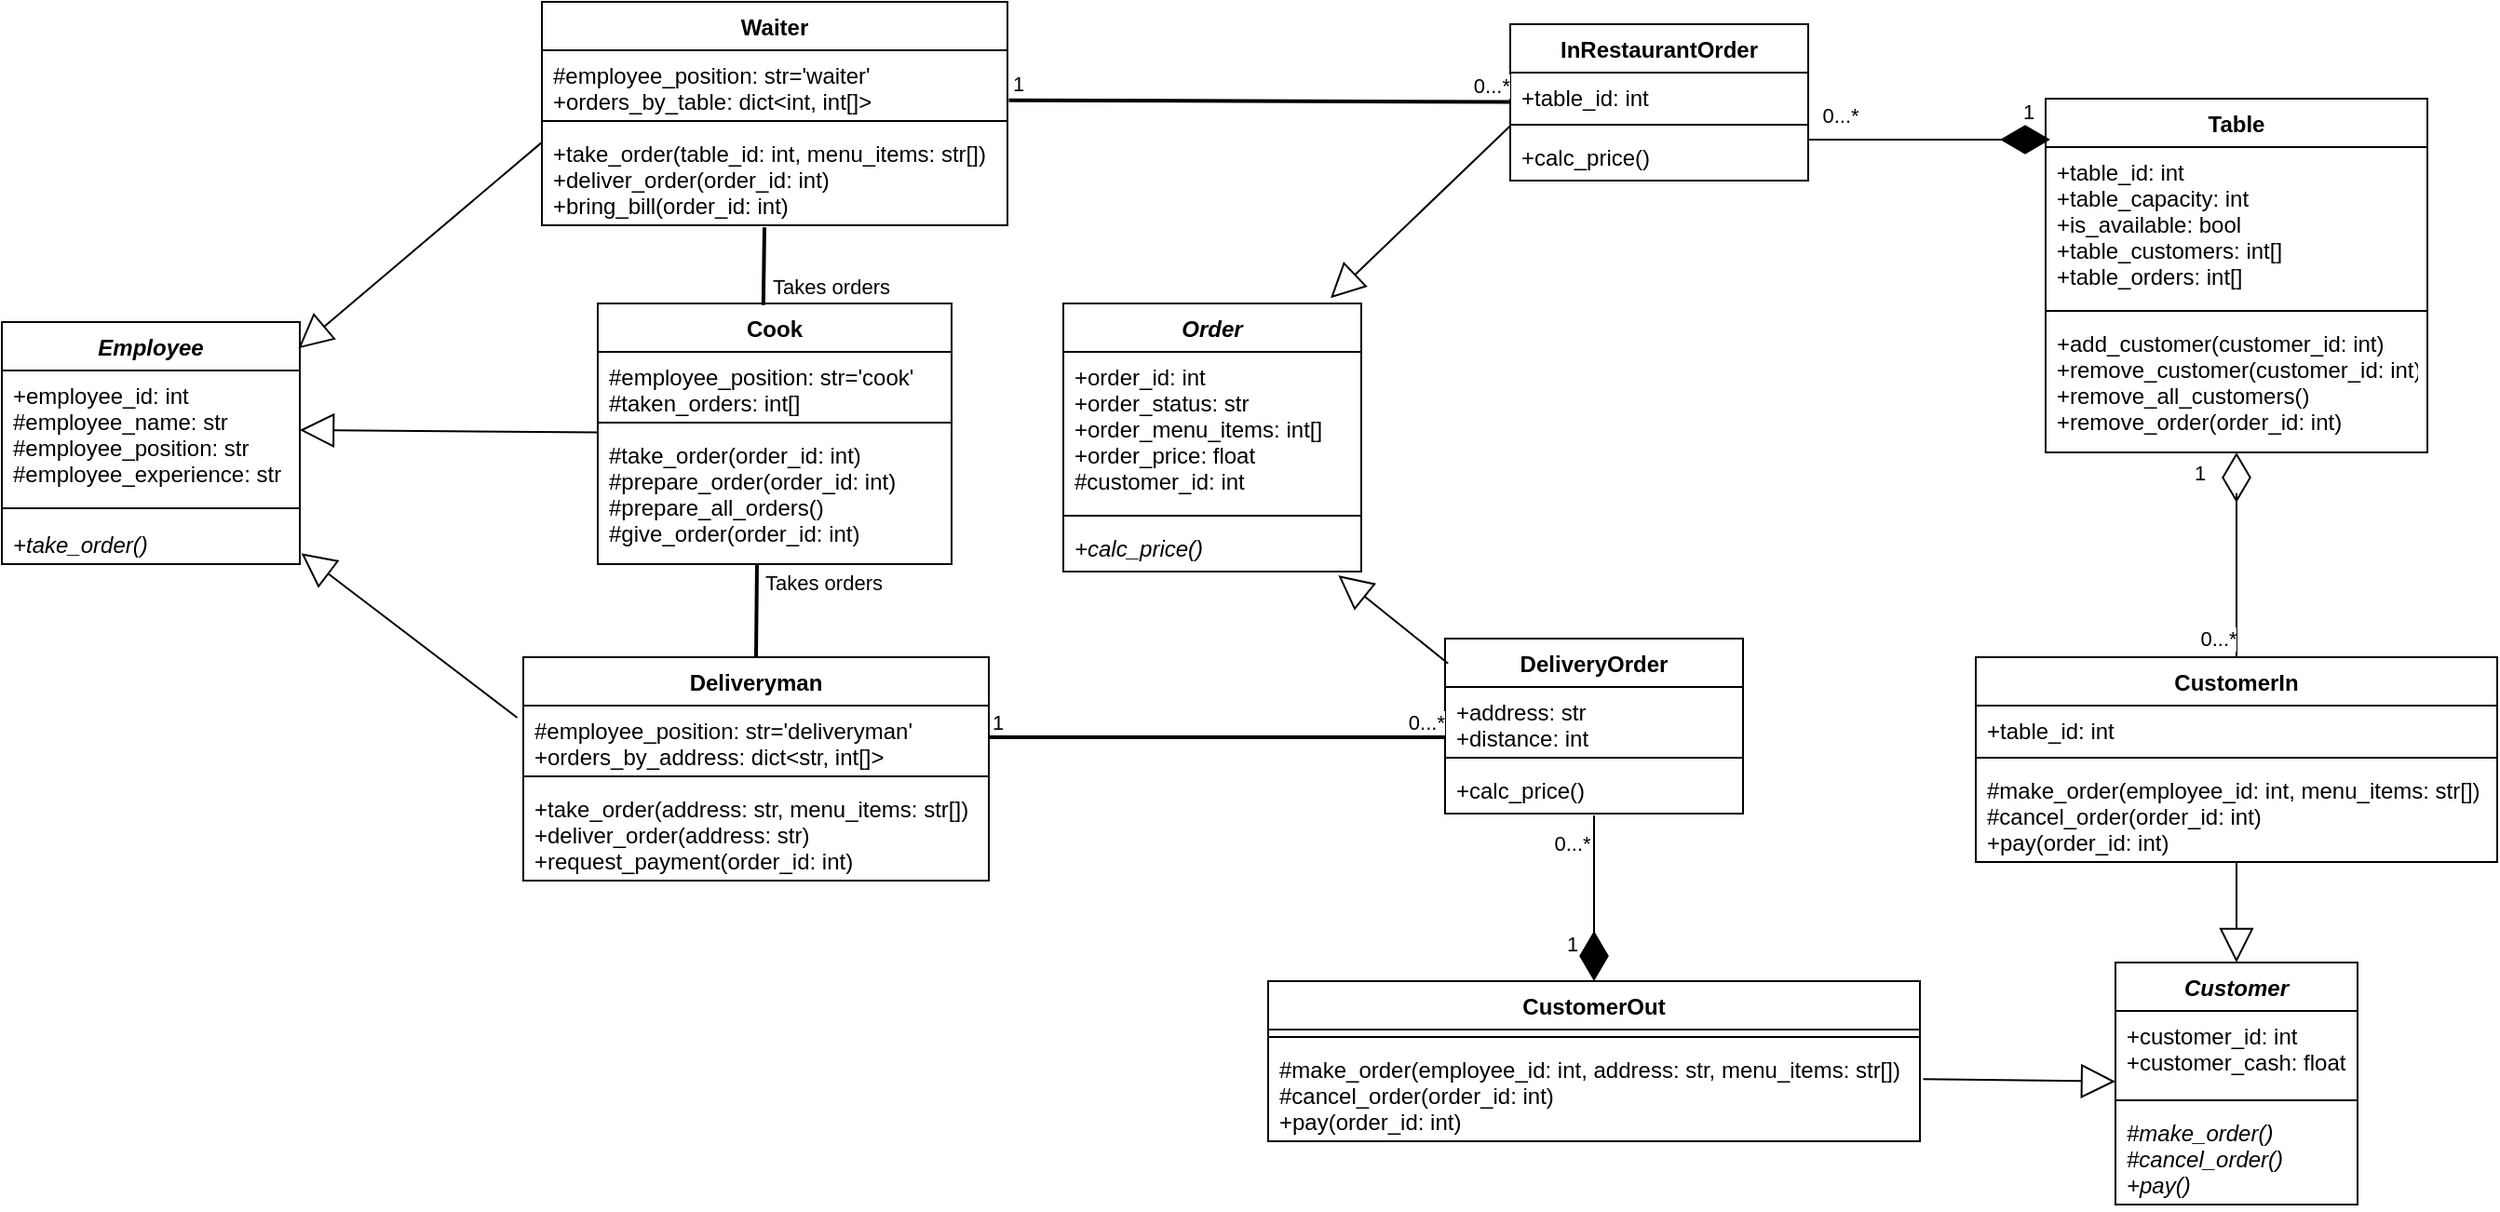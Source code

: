 <mxfile version="14.6.11" type="google"><diagram id="hn2nhl_K9cqMoAhH2M-p" name="Page-1"><mxGraphModel dx="2131" dy="954" grid="1" gridSize="10" guides="1" tooltips="1" connect="1" arrows="1" fold="1" page="0" pageScale="1" pageWidth="827" pageHeight="1169" math="0" shadow="0"><root><mxCell id="0"/><mxCell id="1" parent="0"/><mxCell id="pMGi0daorxB4eex9DLwy-5" value="CustomerIn" style="swimlane;fontStyle=1;align=center;verticalAlign=top;childLayout=stackLayout;horizontal=1;startSize=26;horizontalStack=0;resizeParent=1;resizeParentMax=0;resizeLast=0;collapsible=1;marginBottom=0;" parent="1" vertex="1"><mxGeometry x="50" y="140" width="280" height="110" as="geometry"/></mxCell><mxCell id="pMGi0daorxB4eex9DLwy-6" value="+table_id: int&#xA;" style="text;strokeColor=none;fillColor=none;align=left;verticalAlign=top;spacingLeft=4;spacingRight=4;overflow=hidden;rotatable=0;points=[[0,0.5],[1,0.5]];portConstraint=eastwest;" parent="pMGi0daorxB4eex9DLwy-5" vertex="1"><mxGeometry y="26" width="280" height="24" as="geometry"/></mxCell><mxCell id="pMGi0daorxB4eex9DLwy-7" value="" style="line;strokeWidth=1;fillColor=none;align=left;verticalAlign=middle;spacingTop=-1;spacingLeft=3;spacingRight=3;rotatable=0;labelPosition=right;points=[];portConstraint=eastwest;" parent="pMGi0daorxB4eex9DLwy-5" vertex="1"><mxGeometry y="50" width="280" height="8" as="geometry"/></mxCell><mxCell id="pMGi0daorxB4eex9DLwy-8" value="#make_order(employee_id: int, menu_items: str[])&#xA;#cancel_order(order_id: int)&#xA;+pay(order_id: int)&#xA;&#xA;" style="text;strokeColor=none;fillColor=none;align=left;verticalAlign=top;spacingLeft=4;spacingRight=4;overflow=hidden;rotatable=0;points=[[0,0.5],[1,0.5]];portConstraint=eastwest;" parent="pMGi0daorxB4eex9DLwy-5" vertex="1"><mxGeometry y="58" width="280" height="52" as="geometry"/></mxCell><mxCell id="pMGi0daorxB4eex9DLwy-9" value="Employee" style="swimlane;fontStyle=3;align=center;verticalAlign=top;childLayout=stackLayout;horizontal=1;startSize=26;horizontalStack=0;resizeParent=1;resizeParentMax=0;resizeLast=0;collapsible=1;marginBottom=0;" parent="1" vertex="1"><mxGeometry x="-1010" y="-40" width="160" height="130" as="geometry"/></mxCell><mxCell id="pMGi0daorxB4eex9DLwy-10" value="+employee_id: int&#xA;#employee_name: str&#xA;#employee_position: str&#xA;#employee_experience: str&#xA;" style="text;strokeColor=none;fillColor=none;align=left;verticalAlign=top;spacingLeft=4;spacingRight=4;overflow=hidden;rotatable=0;points=[[0,0.5],[1,0.5]];portConstraint=eastwest;" parent="pMGi0daorxB4eex9DLwy-9" vertex="1"><mxGeometry y="26" width="160" height="64" as="geometry"/></mxCell><mxCell id="pMGi0daorxB4eex9DLwy-11" value="" style="line;strokeWidth=1;fillColor=none;align=left;verticalAlign=middle;spacingTop=-1;spacingLeft=3;spacingRight=3;rotatable=0;labelPosition=right;points=[];portConstraint=eastwest;" parent="pMGi0daorxB4eex9DLwy-9" vertex="1"><mxGeometry y="90" width="160" height="20" as="geometry"/></mxCell><mxCell id="Cu-QPE84Rg5uFD7xWTTv-6" value="&lt;i&gt;+take_order()&lt;/i&gt;" style="text;html=1;align=left;verticalAlign=middle;resizable=0;points=[];autosize=1;strokeColor=none;spacingLeft=4;spacingRight=4;" parent="pMGi0daorxB4eex9DLwy-9" vertex="1"><mxGeometry y="110" width="160" height="20" as="geometry"/></mxCell><mxCell id="pMGi0daorxB4eex9DLwy-13" value="Waiter" style="swimlane;fontStyle=1;align=center;verticalAlign=top;childLayout=stackLayout;horizontal=1;startSize=26;horizontalStack=0;resizeParent=1;resizeParentMax=0;resizeLast=0;collapsible=1;marginBottom=0;" parent="1" vertex="1"><mxGeometry x="-720" y="-212" width="250" height="120" as="geometry"/></mxCell><mxCell id="pMGi0daorxB4eex9DLwy-14" value="#employee_position: str='waiter'&#xA;+orders_by_table: dict&lt;int, int[]&gt;&#xA;" style="text;strokeColor=none;fillColor=none;align=left;verticalAlign=top;spacingLeft=4;spacingRight=4;overflow=hidden;rotatable=0;points=[[0,0.5],[1,0.5]];portConstraint=eastwest;" parent="pMGi0daorxB4eex9DLwy-13" vertex="1"><mxGeometry y="26" width="250" height="34" as="geometry"/></mxCell><mxCell id="pMGi0daorxB4eex9DLwy-15" value="" style="line;strokeWidth=1;fillColor=none;align=left;verticalAlign=middle;spacingTop=-1;spacingLeft=3;spacingRight=3;rotatable=0;labelPosition=right;points=[];portConstraint=eastwest;" parent="pMGi0daorxB4eex9DLwy-13" vertex="1"><mxGeometry y="60" width="250" height="8" as="geometry"/></mxCell><mxCell id="pMGi0daorxB4eex9DLwy-16" value="+take_order(table_id: int, menu_items: str[])&#xA;+deliver_order(order_id: int)&#xA;+bring_bill(order_id: int)&#xA;&#xA;" style="text;strokeColor=none;fillColor=none;align=left;verticalAlign=top;spacingLeft=4;spacingRight=4;overflow=hidden;rotatable=0;points=[[0,0.5],[1,0.5]];portConstraint=eastwest;" parent="pMGi0daorxB4eex9DLwy-13" vertex="1"><mxGeometry y="68" width="250" height="52" as="geometry"/></mxCell><mxCell id="pMGi0daorxB4eex9DLwy-17" value="Deliveryman" style="swimlane;fontStyle=1;align=center;verticalAlign=top;childLayout=stackLayout;horizontal=1;startSize=26;horizontalStack=0;resizeParent=1;resizeParentMax=0;resizeLast=0;collapsible=1;marginBottom=0;" parent="1" vertex="1"><mxGeometry x="-730" y="140" width="250" height="120" as="geometry"/></mxCell><mxCell id="pMGi0daorxB4eex9DLwy-18" value="#employee_position: str='deliveryman'&#xA;+orders_by_address: dict&lt;str, int[]&gt;&#xA;" style="text;strokeColor=none;fillColor=none;align=left;verticalAlign=top;spacingLeft=4;spacingRight=4;overflow=hidden;rotatable=0;points=[[0,0.5],[1,0.5]];portConstraint=eastwest;" parent="pMGi0daorxB4eex9DLwy-17" vertex="1"><mxGeometry y="26" width="250" height="34" as="geometry"/></mxCell><mxCell id="pMGi0daorxB4eex9DLwy-19" value="" style="line;strokeWidth=1;fillColor=none;align=left;verticalAlign=middle;spacingTop=-1;spacingLeft=3;spacingRight=3;rotatable=0;labelPosition=right;points=[];portConstraint=eastwest;" parent="pMGi0daorxB4eex9DLwy-17" vertex="1"><mxGeometry y="60" width="250" height="8" as="geometry"/></mxCell><mxCell id="pMGi0daorxB4eex9DLwy-20" value="+take_order(address: str, menu_items: str[])&#xA;+deliver_order(address: str)&#xA;+request_payment(order_id: int)&#xA;&#xA;" style="text;strokeColor=none;fillColor=none;align=left;verticalAlign=top;spacingLeft=4;spacingRight=4;overflow=hidden;rotatable=0;points=[[0,0.5],[1,0.5]];portConstraint=eastwest;" parent="pMGi0daorxB4eex9DLwy-17" vertex="1"><mxGeometry y="68" width="250" height="52" as="geometry"/></mxCell><mxCell id="Cu-QPE84Rg5uFD7xWTTv-1" value="Cook" style="swimlane;fontStyle=1;align=center;verticalAlign=top;childLayout=stackLayout;horizontal=1;startSize=26;horizontalStack=0;resizeParent=1;resizeParentMax=0;resizeLast=0;collapsible=1;marginBottom=0;" parent="1" vertex="1"><mxGeometry x="-690" y="-50" width="190" height="140" as="geometry"/></mxCell><mxCell id="Cu-QPE84Rg5uFD7xWTTv-2" value="#employee_position: str='cook'&#xA;#taken_orders: int[]&#xA;" style="text;strokeColor=none;fillColor=none;align=left;verticalAlign=top;spacingLeft=4;spacingRight=4;overflow=hidden;rotatable=0;points=[[0,0.5],[1,0.5]];portConstraint=eastwest;" parent="Cu-QPE84Rg5uFD7xWTTv-1" vertex="1"><mxGeometry y="26" width="190" height="34" as="geometry"/></mxCell><mxCell id="Cu-QPE84Rg5uFD7xWTTv-3" value="" style="line;strokeWidth=1;fillColor=none;align=left;verticalAlign=middle;spacingTop=-1;spacingLeft=3;spacingRight=3;rotatable=0;labelPosition=right;points=[];portConstraint=eastwest;" parent="Cu-QPE84Rg5uFD7xWTTv-1" vertex="1"><mxGeometry y="60" width="190" height="8" as="geometry"/></mxCell><mxCell id="Cu-QPE84Rg5uFD7xWTTv-4" value="#take_order(order_id: int)&#xA;#prepare_order(order_id: int)&#xA;#prepare_all_orders()&#xA;#give_order(order_id: int)&#xA;" style="text;strokeColor=none;fillColor=none;align=left;verticalAlign=top;spacingLeft=4;spacingRight=4;overflow=hidden;rotatable=0;points=[[0,0.5],[1,0.5]];portConstraint=eastwest;" parent="Cu-QPE84Rg5uFD7xWTTv-1" vertex="1"><mxGeometry y="68" width="190" height="72" as="geometry"/></mxCell><mxCell id="Cu-QPE84Rg5uFD7xWTTv-9" value="" style="endArrow=block;endSize=16;endFill=0;html=1;exitX=0;exitY=0.143;exitDx=0;exitDy=0;entryX=0.995;entryY=0.109;entryDx=0;entryDy=0;entryPerimeter=0;exitPerimeter=0;" parent="1" source="pMGi0daorxB4eex9DLwy-16" target="pMGi0daorxB4eex9DLwy-9" edge="1"><mxGeometry width="160" relative="1" as="geometry"><mxPoint x="-720" y="-326" as="sourcePoint"/><mxPoint x="-560" y="-326" as="targetPoint"/><Array as="points"/></mxGeometry></mxCell><mxCell id="Cu-QPE84Rg5uFD7xWTTv-12" value="" style="endArrow=block;endSize=16;endFill=0;html=1;exitX=-0.013;exitY=0.191;exitDx=0;exitDy=0;exitPerimeter=0;entryX=1.005;entryY=0.708;entryDx=0;entryDy=0;entryPerimeter=0;" parent="1" source="pMGi0daorxB4eex9DLwy-18" target="Cu-QPE84Rg5uFD7xWTTv-6" edge="1"><mxGeometry width="160" relative="1" as="geometry"><mxPoint x="-710" y="-163.0" as="sourcePoint"/><mxPoint x="-640" y="-163" as="targetPoint"/><Array as="points"/></mxGeometry></mxCell><mxCell id="Cu-QPE84Rg5uFD7xWTTv-14" value="" style="endArrow=block;endSize=16;endFill=0;html=1;entryX=1;entryY=0.5;entryDx=0;entryDy=0;" parent="1" source="Cu-QPE84Rg5uFD7xWTTv-1" target="pMGi0daorxB4eex9DLwy-10" edge="1"><mxGeometry width="160" relative="1" as="geometry"><mxPoint x="-730" y="-26.0" as="sourcePoint"/><mxPoint x="-639" y="-95" as="targetPoint"/><Array as="points"/></mxGeometry></mxCell><mxCell id="Cu-QPE84Rg5uFD7xWTTv-15" value="Order&#xA;" style="swimlane;fontStyle=3;align=center;verticalAlign=top;childLayout=stackLayout;horizontal=1;startSize=26;horizontalStack=0;resizeParent=1;resizeParentMax=0;resizeLast=0;collapsible=1;marginBottom=0;" parent="1" vertex="1"><mxGeometry x="-440" y="-50" width="160" height="144" as="geometry"/></mxCell><mxCell id="Cu-QPE84Rg5uFD7xWTTv-16" value="+order_id: int&#xA;+order_status: str&#xA;+order_menu_items: int[]&#xA;+order_price: float&#xA;#customer_id: int&#xA;&#xA;&#xA;&#xA;" style="text;strokeColor=none;fillColor=none;align=left;verticalAlign=top;spacingLeft=4;spacingRight=4;overflow=hidden;rotatable=0;points=[[0,0.5],[1,0.5]];portConstraint=eastwest;" parent="Cu-QPE84Rg5uFD7xWTTv-15" vertex="1"><mxGeometry y="26" width="160" height="84" as="geometry"/></mxCell><mxCell id="Cu-QPE84Rg5uFD7xWTTv-17" value="" style="line;strokeWidth=1;fillColor=none;align=left;verticalAlign=middle;spacingTop=-1;spacingLeft=3;spacingRight=3;rotatable=0;labelPosition=right;points=[];portConstraint=eastwest;" parent="Cu-QPE84Rg5uFD7xWTTv-15" vertex="1"><mxGeometry y="110" width="160" height="8" as="geometry"/></mxCell><mxCell id="Cu-QPE84Rg5uFD7xWTTv-18" value="+calc_price()" style="text;strokeColor=none;fillColor=none;align=left;verticalAlign=top;spacingLeft=4;spacingRight=4;overflow=hidden;rotatable=0;points=[[0,0.5],[1,0.5]];portConstraint=eastwest;fontStyle=2" parent="Cu-QPE84Rg5uFD7xWTTv-15" vertex="1"><mxGeometry y="118" width="160" height="26" as="geometry"/></mxCell><mxCell id="yIpv0Oc1j7iakFm7Vslv-1" value="Table" style="swimlane;fontStyle=1;align=center;verticalAlign=top;childLayout=stackLayout;horizontal=1;startSize=26;horizontalStack=0;resizeParent=1;resizeParentMax=0;resizeLast=0;collapsible=1;marginBottom=0;" parent="1" vertex="1"><mxGeometry x="87.5" y="-160" width="205" height="190" as="geometry"/></mxCell><mxCell id="yIpv0Oc1j7iakFm7Vslv-2" value="+table_id: int&#xA;+table_capacity: int&#xA;+is_available: bool&#xA;+table_customers: int[]&#xA;+table_orders: int[]&#xA;&#xA;&#xA;&#xA;" style="text;strokeColor=none;fillColor=none;align=left;verticalAlign=top;spacingLeft=4;spacingRight=4;overflow=hidden;rotatable=0;points=[[0,0.5],[1,0.5]];portConstraint=eastwest;" parent="yIpv0Oc1j7iakFm7Vslv-1" vertex="1"><mxGeometry y="26" width="205" height="84" as="geometry"/></mxCell><mxCell id="yIpv0Oc1j7iakFm7Vslv-3" value="" style="line;strokeWidth=1;fillColor=none;align=left;verticalAlign=middle;spacingTop=-1;spacingLeft=3;spacingRight=3;rotatable=0;labelPosition=right;points=[];portConstraint=eastwest;" parent="yIpv0Oc1j7iakFm7Vslv-1" vertex="1"><mxGeometry y="110" width="205" height="8" as="geometry"/></mxCell><mxCell id="yIpv0Oc1j7iakFm7Vslv-4" value="+add_customer(customer_id: int)&#xA;+remove_customer(customer_id: int)&#xA;+remove_all_customers()&#xA;+remove_order(order_id: int)&#xA;" style="text;strokeColor=none;fillColor=none;align=left;verticalAlign=top;spacingLeft=4;spacingRight=4;overflow=hidden;rotatable=0;points=[[0,0.5],[1,0.5]];portConstraint=eastwest;" parent="yIpv0Oc1j7iakFm7Vslv-1" vertex="1"><mxGeometry y="118" width="205" height="72" as="geometry"/></mxCell><mxCell id="yIpv0Oc1j7iakFm7Vslv-6" value="" style="endArrow=diamondThin;endFill=0;endSize=24;html=1;exitX=0.5;exitY=0;exitDx=0;exitDy=0;" parent="1" source="pMGi0daorxB4eex9DLwy-5" target="yIpv0Oc1j7iakFm7Vslv-4" edge="1"><mxGeometry width="160" relative="1" as="geometry"><mxPoint x="150" y="90" as="sourcePoint"/><mxPoint x="310" y="90" as="targetPoint"/><Array as="points"><mxPoint x="190" y="50"/></Array></mxGeometry></mxCell><mxCell id="yIpv0Oc1j7iakFm7Vslv-8" value="0...*" style="edgeLabel;html=1;align=center;verticalAlign=middle;resizable=0;points=[];" parent="yIpv0Oc1j7iakFm7Vslv-6" vertex="1" connectable="0"><mxGeometry x="-0.639" y="-2" relative="1" as="geometry"><mxPoint x="-12" y="10" as="offset"/></mxGeometry></mxCell><mxCell id="yIpv0Oc1j7iakFm7Vslv-9" value="1" style="edgeLabel;html=1;align=center;verticalAlign=middle;resizable=0;points=[];" parent="yIpv0Oc1j7iakFm7Vslv-6" vertex="1" connectable="0"><mxGeometry x="0.648" y="-3" relative="1" as="geometry"><mxPoint x="-23" y="-9" as="offset"/></mxGeometry></mxCell><mxCell id="yIpv0Oc1j7iakFm7Vslv-11" value="InRestaurantOrder" style="swimlane;fontStyle=1;align=center;verticalAlign=top;childLayout=stackLayout;horizontal=1;startSize=26;horizontalStack=0;resizeParent=1;resizeParentMax=0;resizeLast=0;collapsible=1;marginBottom=0;" parent="1" vertex="1"><mxGeometry x="-200" y="-200" width="160" height="84" as="geometry"/></mxCell><mxCell id="yIpv0Oc1j7iakFm7Vslv-12" value="+table_id: int&#xA;" style="text;strokeColor=none;fillColor=none;align=left;verticalAlign=top;spacingLeft=4;spacingRight=4;overflow=hidden;rotatable=0;points=[[0,0.5],[1,0.5]];portConstraint=eastwest;" parent="yIpv0Oc1j7iakFm7Vslv-11" vertex="1"><mxGeometry y="26" width="160" height="24" as="geometry"/></mxCell><mxCell id="yIpv0Oc1j7iakFm7Vslv-13" value="" style="line;strokeWidth=1;fillColor=none;align=left;verticalAlign=middle;spacingTop=-1;spacingLeft=3;spacingRight=3;rotatable=0;labelPosition=right;points=[];portConstraint=eastwest;" parent="yIpv0Oc1j7iakFm7Vslv-11" vertex="1"><mxGeometry y="50" width="160" height="8" as="geometry"/></mxCell><mxCell id="yIpv0Oc1j7iakFm7Vslv-14" value="+calc_price()" style="text;strokeColor=none;fillColor=none;align=left;verticalAlign=top;spacingLeft=4;spacingRight=4;overflow=hidden;rotatable=0;points=[[0,0.5],[1,0.5]];portConstraint=eastwest;" parent="yIpv0Oc1j7iakFm7Vslv-11" vertex="1"><mxGeometry y="58" width="160" height="26" as="geometry"/></mxCell><mxCell id="yIpv0Oc1j7iakFm7Vslv-15" value="DeliveryOrder" style="swimlane;fontStyle=1;align=center;verticalAlign=top;childLayout=stackLayout;horizontal=1;startSize=26;horizontalStack=0;resizeParent=1;resizeParentMax=0;resizeLast=0;collapsible=1;marginBottom=0;" parent="1" vertex="1"><mxGeometry x="-235" y="130" width="160" height="94" as="geometry"/></mxCell><mxCell id="yIpv0Oc1j7iakFm7Vslv-16" value="+address: str&#xA;+distance: int&#xA;" style="text;strokeColor=none;fillColor=none;align=left;verticalAlign=top;spacingLeft=4;spacingRight=4;overflow=hidden;rotatable=0;points=[[0,0.5],[1,0.5]];portConstraint=eastwest;" parent="yIpv0Oc1j7iakFm7Vslv-15" vertex="1"><mxGeometry y="26" width="160" height="34" as="geometry"/></mxCell><mxCell id="yIpv0Oc1j7iakFm7Vslv-17" value="" style="line;strokeWidth=1;fillColor=none;align=left;verticalAlign=middle;spacingTop=-1;spacingLeft=3;spacingRight=3;rotatable=0;labelPosition=right;points=[];portConstraint=eastwest;" parent="yIpv0Oc1j7iakFm7Vslv-15" vertex="1"><mxGeometry y="60" width="160" height="8" as="geometry"/></mxCell><mxCell id="yIpv0Oc1j7iakFm7Vslv-18" value="+calc_price()" style="text;strokeColor=none;fillColor=none;align=left;verticalAlign=top;spacingLeft=4;spacingRight=4;overflow=hidden;rotatable=0;points=[[0,0.5],[1,0.5]];portConstraint=eastwest;" parent="yIpv0Oc1j7iakFm7Vslv-15" vertex="1"><mxGeometry y="68" width="160" height="26" as="geometry"/></mxCell><mxCell id="yIpv0Oc1j7iakFm7Vslv-19" value="" style="endArrow=diamondThin;endFill=1;endSize=24;html=1;" parent="1" edge="1"><mxGeometry width="160" relative="1" as="geometry"><mxPoint x="-40" y="-138" as="sourcePoint"/><mxPoint x="90" y="-138" as="targetPoint"/></mxGeometry></mxCell><mxCell id="yIpv0Oc1j7iakFm7Vslv-20" value="0...*" style="edgeLabel;html=1;align=center;verticalAlign=middle;resizable=0;points=[];" parent="yIpv0Oc1j7iakFm7Vslv-19" vertex="1" connectable="0"><mxGeometry x="-0.488" y="1" relative="1" as="geometry"><mxPoint x="-17" y="-12" as="offset"/></mxGeometry></mxCell><mxCell id="yIpv0Oc1j7iakFm7Vslv-21" value="1" style="edgeLabel;html=1;align=center;verticalAlign=middle;resizable=0;points=[];" parent="yIpv0Oc1j7iakFm7Vslv-19" vertex="1" connectable="0"><mxGeometry x="0.721" y="-3" relative="1" as="geometry"><mxPoint x="6" y="-18" as="offset"/></mxGeometry></mxCell><mxCell id="yIpv0Oc1j7iakFm7Vslv-22" value="Customer&#xA;" style="swimlane;fontStyle=3;align=center;verticalAlign=top;childLayout=stackLayout;horizontal=1;startSize=26;horizontalStack=0;resizeParent=1;resizeParentMax=0;resizeLast=0;collapsible=1;marginBottom=0;" parent="1" vertex="1"><mxGeometry x="125" y="304" width="130" height="130" as="geometry"/></mxCell><mxCell id="yIpv0Oc1j7iakFm7Vslv-23" value="+customer_id: int&#xA;+customer_cash: float&#xA;" style="text;strokeColor=none;fillColor=none;align=left;verticalAlign=top;spacingLeft=4;spacingRight=4;overflow=hidden;rotatable=0;points=[[0,0.5],[1,0.5]];portConstraint=eastwest;" parent="yIpv0Oc1j7iakFm7Vslv-22" vertex="1"><mxGeometry y="26" width="130" height="44" as="geometry"/></mxCell><mxCell id="yIpv0Oc1j7iakFm7Vslv-24" value="" style="line;strokeWidth=1;fillColor=none;align=left;verticalAlign=middle;spacingTop=-1;spacingLeft=3;spacingRight=3;rotatable=0;labelPosition=right;points=[];portConstraint=eastwest;" parent="yIpv0Oc1j7iakFm7Vslv-22" vertex="1"><mxGeometry y="70" width="130" height="8" as="geometry"/></mxCell><mxCell id="yIpv0Oc1j7iakFm7Vslv-25" value="#make_order()&#xA;#cancel_order()&#xA;+pay()&#xA;&#xA;" style="text;strokeColor=none;fillColor=none;align=left;verticalAlign=top;spacingLeft=4;spacingRight=4;overflow=hidden;rotatable=0;points=[[0,0.5],[1,0.5]];portConstraint=eastwest;fontStyle=2" parent="yIpv0Oc1j7iakFm7Vslv-22" vertex="1"><mxGeometry y="78" width="130" height="52" as="geometry"/></mxCell><mxCell id="yIpv0Oc1j7iakFm7Vslv-26" value="CustomerOut" style="swimlane;fontStyle=1;align=center;verticalAlign=top;childLayout=stackLayout;horizontal=1;startSize=26;horizontalStack=0;resizeParent=1;resizeParentMax=0;resizeLast=0;collapsible=1;marginBottom=0;" parent="1" vertex="1"><mxGeometry x="-330" y="314" width="350" height="86" as="geometry"/></mxCell><mxCell id="yIpv0Oc1j7iakFm7Vslv-28" value="" style="line;strokeWidth=1;fillColor=none;align=left;verticalAlign=middle;spacingTop=-1;spacingLeft=3;spacingRight=3;rotatable=0;labelPosition=right;points=[];portConstraint=eastwest;" parent="yIpv0Oc1j7iakFm7Vslv-26" vertex="1"><mxGeometry y="26" width="350" height="8" as="geometry"/></mxCell><mxCell id="yIpv0Oc1j7iakFm7Vslv-29" value="#make_order(employee_id: int, address: str, menu_items: str[])&#xA;#cancel_order(order_id: int)&#xA;+pay(order_id: int)&#xA;&#xA;" style="text;strokeColor=none;fillColor=none;align=left;verticalAlign=top;spacingLeft=4;spacingRight=4;overflow=hidden;rotatable=0;points=[[0,0.5],[1,0.5]];portConstraint=eastwest;" parent="yIpv0Oc1j7iakFm7Vslv-26" vertex="1"><mxGeometry y="34" width="350" height="52" as="geometry"/></mxCell><mxCell id="yIpv0Oc1j7iakFm7Vslv-30" value="" style="endArrow=diamondThin;endFill=1;endSize=24;html=1;exitX=0.5;exitY=1.038;exitDx=0;exitDy=0;entryX=0.5;entryY=0;entryDx=0;entryDy=0;exitPerimeter=0;" parent="1" source="yIpv0Oc1j7iakFm7Vslv-18" target="yIpv0Oc1j7iakFm7Vslv-26" edge="1"><mxGeometry width="160" relative="1" as="geometry"><mxPoint x="-30" y="170" as="sourcePoint"/><mxPoint x="130" y="170" as="targetPoint"/></mxGeometry></mxCell><mxCell id="yIpv0Oc1j7iakFm7Vslv-31" value="0...*" style="edgeLabel;html=1;align=center;verticalAlign=middle;resizable=0;points=[];" parent="yIpv0Oc1j7iakFm7Vslv-30" vertex="1" connectable="0"><mxGeometry x="-0.647" y="-2" relative="1" as="geometry"><mxPoint x="-10" y="-1" as="offset"/></mxGeometry></mxCell><mxCell id="yIpv0Oc1j7iakFm7Vslv-32" value="1" style="edgeLabel;html=1;align=center;verticalAlign=middle;resizable=0;points=[];" parent="yIpv0Oc1j7iakFm7Vslv-30" vertex="1" connectable="0"><mxGeometry x="0.545" y="-3" relative="1" as="geometry"><mxPoint x="-9" as="offset"/></mxGeometry></mxCell><mxCell id="yIpv0Oc1j7iakFm7Vslv-33" value="" style="endArrow=block;endSize=16;endFill=0;html=1;entryX=0;entryY=0.861;entryDx=0;entryDy=0;entryPerimeter=0;exitX=1.005;exitY=0.359;exitDx=0;exitDy=0;exitPerimeter=0;" parent="1" source="yIpv0Oc1j7iakFm7Vslv-29" target="yIpv0Oc1j7iakFm7Vslv-23" edge="1"><mxGeometry width="160" relative="1" as="geometry"><mxPoint x="-30" y="240" as="sourcePoint"/><mxPoint x="130" y="240" as="targetPoint"/></mxGeometry></mxCell><mxCell id="yIpv0Oc1j7iakFm7Vslv-34" value="" style="endArrow=block;endSize=16;endFill=0;html=1;entryX=0.5;entryY=0;entryDx=0;entryDy=0;" parent="1" source="pMGi0daorxB4eex9DLwy-8" target="yIpv0Oc1j7iakFm7Vslv-22" edge="1"><mxGeometry width="160" relative="1" as="geometry"><mxPoint x="110.0" y="270.002" as="sourcePoint"/><mxPoint x="238.38" y="349.144" as="targetPoint"/></mxGeometry></mxCell><mxCell id="yIpv0Oc1j7iakFm7Vslv-35" value="" style="endArrow=block;endSize=16;endFill=0;html=1;exitX=0.01;exitY=0.142;exitDx=0;exitDy=0;exitPerimeter=0;entryX=0.923;entryY=1.077;entryDx=0;entryDy=0;entryPerimeter=0;" parent="1" source="yIpv0Oc1j7iakFm7Vslv-15" target="Cu-QPE84Rg5uFD7xWTTv-18" edge="1"><mxGeometry width="160" relative="1" as="geometry"><mxPoint x="-220" y="70" as="sourcePoint"/><mxPoint x="-60" y="70" as="targetPoint"/></mxGeometry></mxCell><mxCell id="yIpv0Oc1j7iakFm7Vslv-36" value="" style="endArrow=block;endSize=16;endFill=0;html=1;exitX=0;exitY=-0.128;exitDx=0;exitDy=0;entryX=0.897;entryY=-0.02;entryDx=0;entryDy=0;entryPerimeter=0;exitPerimeter=0;" parent="1" source="yIpv0Oc1j7iakFm7Vslv-14" target="Cu-QPE84Rg5uFD7xWTTv-15" edge="1"><mxGeometry width="160" relative="1" as="geometry"><mxPoint x="-220.4" y="-100.004" as="sourcePoint"/><mxPoint x="-310.0" y="-179.998" as="targetPoint"/></mxGeometry></mxCell><mxCell id="yIpv0Oc1j7iakFm7Vslv-37" value="" style="endArrow=none;html=1;exitX=1.003;exitY=0.789;exitDx=0;exitDy=0;exitPerimeter=0;strokeWidth=2;entryX=0;entryY=0.657;entryDx=0;entryDy=0;entryPerimeter=0;" parent="1" source="pMGi0daorxB4eex9DLwy-14" target="yIpv0Oc1j7iakFm7Vslv-12" edge="1"><mxGeometry relative="1" as="geometry"><mxPoint x="-670" y="90" as="sourcePoint"/><mxPoint x="-203" y="-152" as="targetPoint"/></mxGeometry></mxCell><mxCell id="yIpv0Oc1j7iakFm7Vslv-38" value="1" style="edgeLabel;resizable=0;html=1;align=left;verticalAlign=bottom;" parent="yIpv0Oc1j7iakFm7Vslv-37" connectable="0" vertex="1"><mxGeometry x="-1" relative="1" as="geometry"/></mxCell><mxCell id="yIpv0Oc1j7iakFm7Vslv-39" value="0...*" style="edgeLabel;resizable=0;html=1;align=right;verticalAlign=bottom;" parent="yIpv0Oc1j7iakFm7Vslv-37" connectable="0" vertex="1"><mxGeometry x="1" relative="1" as="geometry"/></mxCell><mxCell id="yIpv0Oc1j7iakFm7Vslv-41" value="" style="endArrow=none;html=1;strokeWidth=2;exitX=1;exitY=0.5;exitDx=0;exitDy=0;" parent="1" source="pMGi0daorxB4eex9DLwy-18" edge="1"><mxGeometry relative="1" as="geometry"><mxPoint x="-480" y="199" as="sourcePoint"/><mxPoint x="-235" y="183" as="targetPoint"/></mxGeometry></mxCell><mxCell id="yIpv0Oc1j7iakFm7Vslv-42" value="1" style="edgeLabel;resizable=0;html=1;align=left;verticalAlign=bottom;" parent="yIpv0Oc1j7iakFm7Vslv-41" connectable="0" vertex="1"><mxGeometry x="-1" relative="1" as="geometry"/></mxCell><mxCell id="yIpv0Oc1j7iakFm7Vslv-43" value="0...*" style="edgeLabel;resizable=0;html=1;align=right;verticalAlign=bottom;" parent="yIpv0Oc1j7iakFm7Vslv-41" connectable="0" vertex="1"><mxGeometry x="1" relative="1" as="geometry"/></mxCell><mxCell id="yIpv0Oc1j7iakFm7Vslv-47" value="" style="endArrow=none;html=1;strokeWidth=2;exitX=0.5;exitY=0;exitDx=0;exitDy=0;entryX=0.45;entryY=0.997;entryDx=0;entryDy=0;entryPerimeter=0;" parent="1" source="pMGi0daorxB4eex9DLwy-17" target="Cu-QPE84Rg5uFD7xWTTv-4" edge="1"><mxGeometry relative="1" as="geometry"><mxPoint x="-470" y="209" as="sourcePoint"/><mxPoint x="-603" y="92" as="targetPoint"/></mxGeometry></mxCell><mxCell id="yIpv0Oc1j7iakFm7Vslv-51" value="Takes orders" style="edgeLabel;html=1;align=center;verticalAlign=middle;resizable=0;points=[];" parent="yIpv0Oc1j7iakFm7Vslv-47" vertex="1" connectable="0"><mxGeometry x="0.237" y="-1" relative="1" as="geometry"><mxPoint x="34" y="-9" as="offset"/></mxGeometry></mxCell><mxCell id="yIpv0Oc1j7iakFm7Vslv-50" value="" style="endArrow=none;html=1;strokeWidth=2;exitX=0.468;exitY=0.006;exitDx=0;exitDy=0;exitPerimeter=0;entryX=0.478;entryY=1.022;entryDx=0;entryDy=0;entryPerimeter=0;" parent="1" source="Cu-QPE84Rg5uFD7xWTTv-1" target="pMGi0daorxB4eex9DLwy-16" edge="1"><mxGeometry relative="1" as="geometry"><mxPoint x="-600" y="-52" as="sourcePoint"/><mxPoint x="-594.75" y="-100.216" as="targetPoint"/></mxGeometry></mxCell><mxCell id="yIpv0Oc1j7iakFm7Vslv-52" value="Takes orders" style="edgeLabel;html=1;align=center;verticalAlign=middle;resizable=0;points=[];" parent="1" vertex="1" connectable="0"><mxGeometry x="-565.0" y="-59.0" as="geometry"/></mxCell></root></mxGraphModel></diagram></mxfile>
